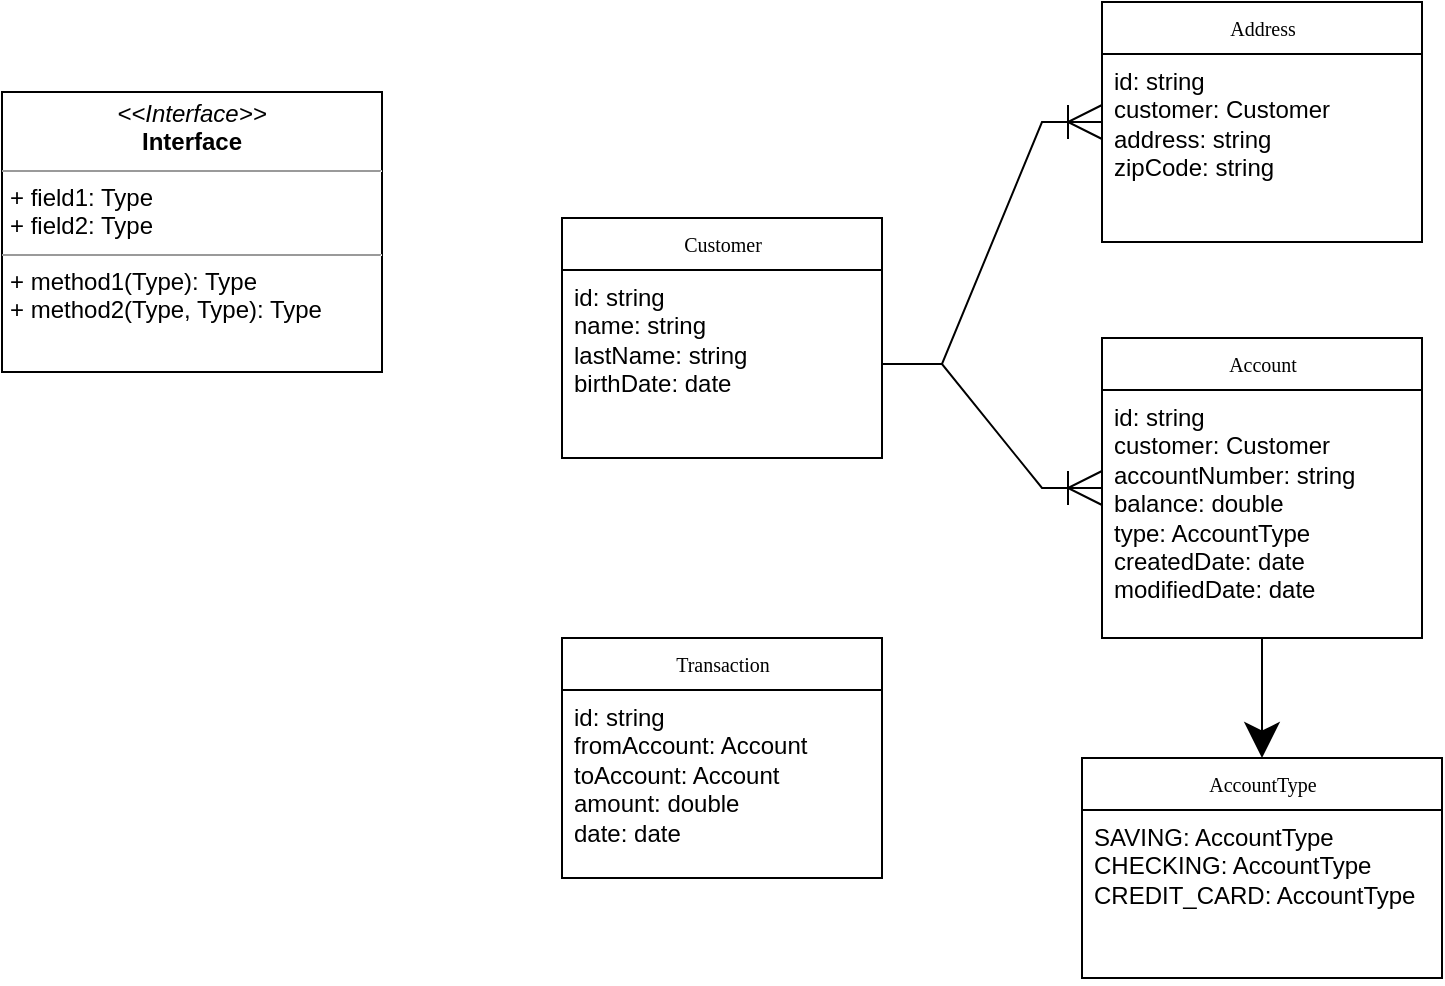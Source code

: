<mxfile version="20.7.4" type="github">
  <diagram name="Page-1" id="c4acf3e9-155e-7222-9cf6-157b1a14988f">
    <mxGraphModel dx="1361" dy="769" grid="1" gridSize="10" guides="1" tooltips="1" connect="1" arrows="1" fold="1" page="1" pageScale="1" pageWidth="850" pageHeight="1100" background="none" math="0" shadow="0">
      <root>
        <mxCell id="0" />
        <mxCell id="1" parent="0" />
        <object label="Customer" id="17acba5748e5396b-20">
          <mxCell style="swimlane;html=1;fontStyle=0;childLayout=stackLayout;horizontal=1;startSize=26;fillColor=none;horizontalStack=0;resizeParent=1;resizeLast=0;collapsible=1;marginBottom=0;swimlaneFillColor=#ffffff;rounded=0;shadow=0;comic=0;labelBackgroundColor=none;strokeWidth=1;fontFamily=Verdana;fontSize=10;align=center;" parent="1" vertex="1">
            <mxGeometry x="340" y="150" width="160" height="120" as="geometry">
              <mxRectangle x="350" y="42" width="90" height="30" as="alternateBounds" />
            </mxGeometry>
          </mxCell>
        </object>
        <mxCell id="17acba5748e5396b-21" value="&lt;div&gt;id: string&lt;/div&gt;&lt;div&gt;name: string&lt;/div&gt;&lt;div&gt;lastName: string&lt;/div&gt;&lt;div&gt;birthDate: date&lt;br&gt;&lt;/div&gt;" style="text;html=1;strokeColor=none;fillColor=none;align=left;verticalAlign=top;spacingLeft=4;spacingRight=4;whiteSpace=wrap;overflow=hidden;rotatable=0;points=[[0,0.5],[1,0.5]];portConstraint=eastwest;" parent="17acba5748e5396b-20" vertex="1">
          <mxGeometry y="26" width="160" height="94" as="geometry" />
        </mxCell>
        <mxCell id="5d2195bd80daf111-18" value="&lt;p style=&quot;margin:0px;margin-top:4px;text-align:center;&quot;&gt;&lt;i&gt;&amp;lt;&amp;lt;Interface&amp;gt;&amp;gt;&lt;/i&gt;&lt;br/&gt;&lt;b&gt;Interface&lt;/b&gt;&lt;/p&gt;&lt;hr size=&quot;1&quot;/&gt;&lt;p style=&quot;margin:0px;margin-left:4px;&quot;&gt;+ field1: Type&lt;br/&gt;+ field2: Type&lt;/p&gt;&lt;hr size=&quot;1&quot;/&gt;&lt;p style=&quot;margin:0px;margin-left:4px;&quot;&gt;+ method1(Type): Type&lt;br/&gt;+ method2(Type, Type): Type&lt;/p&gt;" style="verticalAlign=top;align=left;overflow=fill;fontSize=12;fontFamily=Helvetica;html=1;rounded=0;shadow=0;comic=0;labelBackgroundColor=none;strokeWidth=1" parent="1" vertex="1">
          <mxGeometry x="60" y="87" width="190" height="140" as="geometry" />
        </mxCell>
        <object label="Address" id="84sIudhRGq0uBs1lburQ-3">
          <mxCell style="swimlane;html=1;fontStyle=0;childLayout=stackLayout;horizontal=1;startSize=26;fillColor=none;horizontalStack=0;resizeParent=1;resizeLast=0;collapsible=1;marginBottom=0;swimlaneFillColor=#ffffff;rounded=0;shadow=0;comic=0;labelBackgroundColor=none;strokeWidth=1;fontFamily=Verdana;fontSize=10;align=center;" vertex="1" parent="1">
            <mxGeometry x="610" y="42" width="160" height="120" as="geometry">
              <mxRectangle x="350" y="42" width="90" height="30" as="alternateBounds" />
            </mxGeometry>
          </mxCell>
        </object>
        <mxCell id="84sIudhRGq0uBs1lburQ-4" value="&lt;div&gt;id: string&lt;/div&gt;&lt;div&gt;customer: Customer&lt;/div&gt;&lt;div&gt;address: string&lt;/div&gt;&lt;div&gt;zipCode: string&lt;br&gt;&lt;/div&gt;" style="text;html=1;strokeColor=none;fillColor=none;align=left;verticalAlign=top;spacingLeft=4;spacingRight=4;whiteSpace=wrap;overflow=hidden;rotatable=0;points=[[0,0.5],[1,0.5]];portConstraint=eastwest;" vertex="1" parent="84sIudhRGq0uBs1lburQ-3">
          <mxGeometry y="26" width="160" height="94" as="geometry" />
        </mxCell>
        <mxCell id="84sIudhRGq0uBs1lburQ-6" value="" style="edgeStyle=entityRelationEdgeStyle;fontSize=12;html=1;endArrow=ERoneToMany;rounded=0;endSize=15;" edge="1" parent="1" source="17acba5748e5396b-21" target="84sIudhRGq0uBs1lburQ-3">
          <mxGeometry width="100" height="100" relative="1" as="geometry">
            <mxPoint x="370" y="410" as="sourcePoint" />
            <mxPoint x="470" y="310" as="targetPoint" />
          </mxGeometry>
        </mxCell>
        <mxCell id="84sIudhRGq0uBs1lburQ-16" style="edgeStyle=orthogonalEdgeStyle;rounded=0;orthogonalLoop=1;jettySize=auto;html=1;endSize=15;" edge="1" parent="1" source="84sIudhRGq0uBs1lburQ-7" target="84sIudhRGq0uBs1lburQ-10">
          <mxGeometry relative="1" as="geometry" />
        </mxCell>
        <object label="Account" id="84sIudhRGq0uBs1lburQ-7">
          <mxCell style="swimlane;html=1;fontStyle=0;childLayout=stackLayout;horizontal=1;startSize=26;fillColor=none;horizontalStack=0;resizeParent=1;resizeLast=0;collapsible=1;marginBottom=0;swimlaneFillColor=#ffffff;rounded=0;shadow=0;comic=0;labelBackgroundColor=none;strokeWidth=1;fontFamily=Verdana;fontSize=10;align=center;" vertex="1" parent="1">
            <mxGeometry x="610" y="210" width="160" height="150" as="geometry">
              <mxRectangle x="350" y="42" width="90" height="30" as="alternateBounds" />
            </mxGeometry>
          </mxCell>
        </object>
        <mxCell id="84sIudhRGq0uBs1lburQ-8" value="&lt;div&gt;id: string&lt;/div&gt;&lt;div&gt;customer: Customer&lt;/div&gt;&lt;div&gt;accountNumber: string&lt;/div&gt;&lt;div&gt;balance: double&lt;/div&gt;&lt;div&gt;type: AccountType&lt;/div&gt;&lt;div&gt;createdDate: date&lt;/div&gt;&lt;div&gt;modifiedDate: date&lt;br&gt;&lt;/div&gt;" style="text;html=1;strokeColor=none;fillColor=none;align=left;verticalAlign=top;spacingLeft=4;spacingRight=4;whiteSpace=wrap;overflow=hidden;rotatable=0;points=[[0,0.5],[1,0.5]];portConstraint=eastwest;" vertex="1" parent="84sIudhRGq0uBs1lburQ-7">
          <mxGeometry y="26" width="160" height="124" as="geometry" />
        </mxCell>
        <mxCell id="84sIudhRGq0uBs1lburQ-9" value="" style="edgeStyle=entityRelationEdgeStyle;fontSize=12;html=1;endArrow=ERoneToMany;rounded=0;endSize=15;" edge="1" parent="1" source="17acba5748e5396b-21" target="84sIudhRGq0uBs1lburQ-7">
          <mxGeometry width="100" height="100" relative="1" as="geometry">
            <mxPoint x="520" y="150" as="sourcePoint" />
            <mxPoint x="620" y="150" as="targetPoint" />
          </mxGeometry>
        </mxCell>
        <object label="AccountType" id="84sIudhRGq0uBs1lburQ-10">
          <mxCell style="swimlane;html=1;fontStyle=0;childLayout=stackLayout;horizontal=1;startSize=26;fillColor=none;horizontalStack=0;resizeParent=1;resizeLast=0;collapsible=1;marginBottom=0;swimlaneFillColor=#ffffff;rounded=0;shadow=0;comic=0;labelBackgroundColor=none;strokeWidth=1;fontFamily=Verdana;fontSize=10;align=center;" vertex="1" parent="1">
            <mxGeometry x="600" y="420" width="180" height="110" as="geometry">
              <mxRectangle x="350" y="42" width="90" height="30" as="alternateBounds" />
            </mxGeometry>
          </mxCell>
        </object>
        <mxCell id="84sIudhRGq0uBs1lburQ-11" value="&lt;div&gt;SAVING: AccountType&lt;br&gt;&lt;/div&gt;&lt;div&gt;CHECKING: AccountType&lt;/div&gt;&lt;div&gt;CREDIT_CARD: AccountType&lt;br&gt;&lt;/div&gt;" style="text;html=1;strokeColor=none;fillColor=none;align=left;verticalAlign=top;spacingLeft=4;spacingRight=4;whiteSpace=wrap;overflow=hidden;rotatable=0;points=[[0,0.5],[1,0.5]];portConstraint=eastwest;" vertex="1" parent="84sIudhRGq0uBs1lburQ-10">
          <mxGeometry y="26" width="180" height="84" as="geometry" />
        </mxCell>
        <object label="Transaction" id="84sIudhRGq0uBs1lburQ-17">
          <mxCell style="swimlane;html=1;fontStyle=0;childLayout=stackLayout;horizontal=1;startSize=26;fillColor=none;horizontalStack=0;resizeParent=1;resizeLast=0;collapsible=1;marginBottom=0;swimlaneFillColor=#ffffff;rounded=0;shadow=0;comic=0;labelBackgroundColor=none;strokeWidth=1;fontFamily=Verdana;fontSize=10;align=center;" vertex="1" parent="1">
            <mxGeometry x="340" y="360" width="160" height="120" as="geometry">
              <mxRectangle x="350" y="42" width="90" height="30" as="alternateBounds" />
            </mxGeometry>
          </mxCell>
        </object>
        <mxCell id="84sIudhRGq0uBs1lburQ-18" value="&lt;div&gt;id: string&lt;/div&gt;&lt;div&gt;fromAccount: Account&lt;/div&gt;&lt;div&gt;toAccount: Account&lt;/div&gt;&lt;div&gt;amount: double&lt;/div&gt;&lt;div&gt;date: date&lt;br&gt;&lt;/div&gt;" style="text;html=1;strokeColor=none;fillColor=none;align=left;verticalAlign=top;spacingLeft=4;spacingRight=4;whiteSpace=wrap;overflow=hidden;rotatable=0;points=[[0,0.5],[1,0.5]];portConstraint=eastwest;" vertex="1" parent="84sIudhRGq0uBs1lburQ-17">
          <mxGeometry y="26" width="160" height="94" as="geometry" />
        </mxCell>
      </root>
    </mxGraphModel>
  </diagram>
</mxfile>
